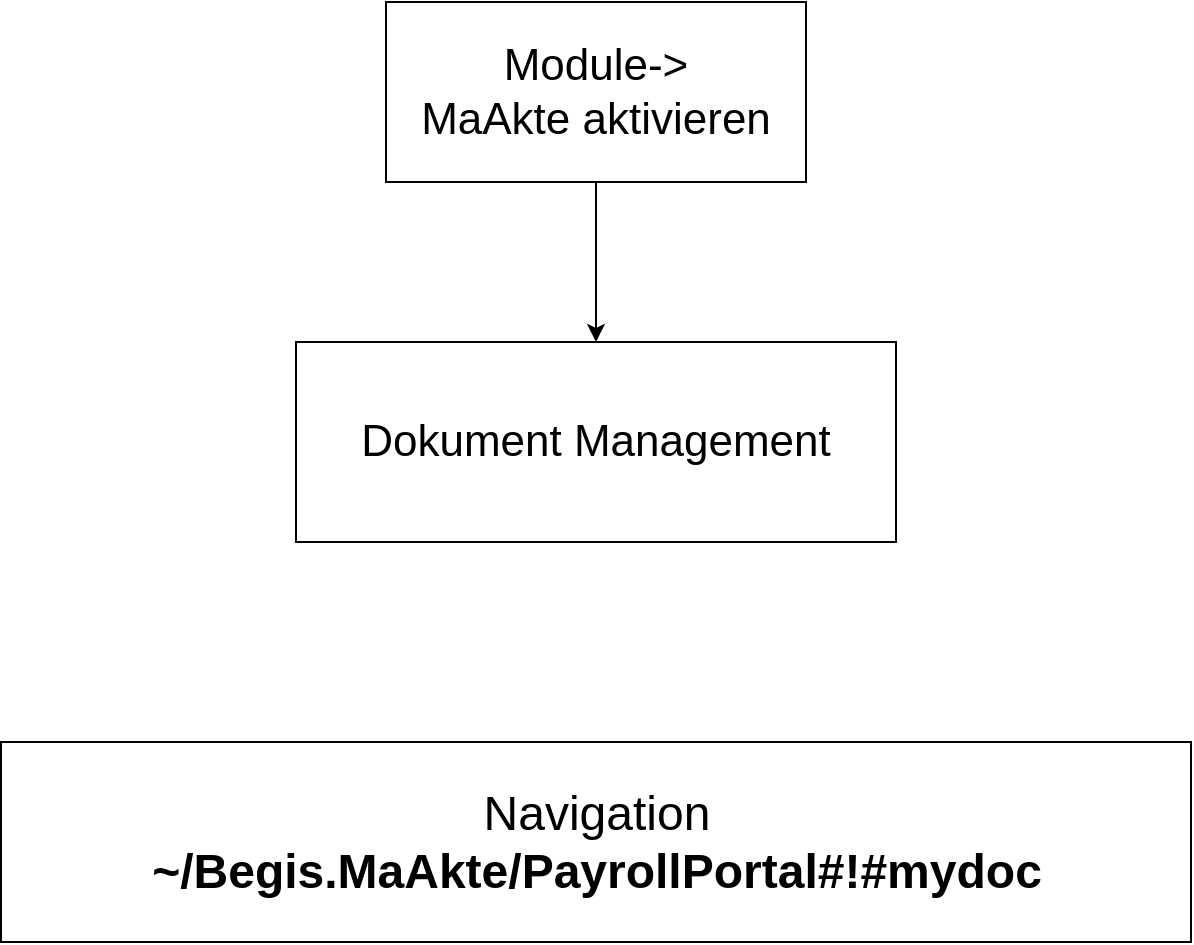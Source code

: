 <mxfile version="14.0.4" type="github">
  <diagram id="iYjn84gbydF3m9eiHrol" name="Page-1">
    <mxGraphModel dx="1422" dy="762" grid="1" gridSize="10" guides="1" tooltips="1" connect="1" arrows="1" fold="1" page="1" pageScale="1" pageWidth="827" pageHeight="1169" math="0" shadow="0">
      <root>
        <mxCell id="0" />
        <mxCell id="1" parent="0" />
        <mxCell id="BdOayHVXuTlcWGNxm3zI-1" value="&lt;font style=&quot;font-size: 22px;&quot;&gt;Module-&amp;gt;&lt;br style=&quot;font-size: 22px;&quot;&gt;MaAkte aktivieren&lt;/font&gt;" style="rounded=0;whiteSpace=wrap;html=1;fontSize=22;" vertex="1" parent="1">
          <mxGeometry x="280" y="80" width="210" height="90" as="geometry" />
        </mxCell>
        <mxCell id="BdOayHVXuTlcWGNxm3zI-2" value="Dokument Management" style="rounded=0;whiteSpace=wrap;html=1;fontSize=22;" vertex="1" parent="1">
          <mxGeometry x="235" y="250" width="300" height="100" as="geometry" />
        </mxCell>
        <mxCell id="BdOayHVXuTlcWGNxm3zI-3" value="Navigation&lt;br style=&quot;font-size: 24px;&quot;&gt;&lt;div class=&quot;WordSection1&quot; style=&quot;font-size: 24px;&quot;&gt;&lt;p class=&quot;MsoNormal&quot; style=&quot;margin: 0cm; line-height: normal; font-size: 24px; font-family: calibri, sans-serif;&quot;&gt;&lt;b style=&quot;font-size: 24px;&quot;&gt;&lt;span lang=&quot;ZH-CN&quot; style=&quot;font-size: 24px; font-family: &amp;quot;microsoft yahei&amp;quot;, sans-serif;&quot;&gt;~/Begis.MaAkte/PayrollPortal#!#mydoc&lt;/span&gt;&lt;/b&gt;&lt;/p&gt;&lt;/div&gt;" style="rounded=0;whiteSpace=wrap;html=1;fontSize=24;" vertex="1" parent="1">
          <mxGeometry x="87.5" y="450" width="595" height="100" as="geometry" />
        </mxCell>
        <mxCell id="BdOayHVXuTlcWGNxm3zI-4" value="" style="endArrow=classic;html=1;fontSize=24;exitX=0.5;exitY=1;exitDx=0;exitDy=0;entryX=0.5;entryY=0;entryDx=0;entryDy=0;" edge="1" parent="1" source="BdOayHVXuTlcWGNxm3zI-1" target="BdOayHVXuTlcWGNxm3zI-2">
          <mxGeometry width="50" height="50" relative="1" as="geometry">
            <mxPoint x="390" y="370" as="sourcePoint" />
            <mxPoint x="440" y="320" as="targetPoint" />
          </mxGeometry>
        </mxCell>
      </root>
    </mxGraphModel>
  </diagram>
</mxfile>
